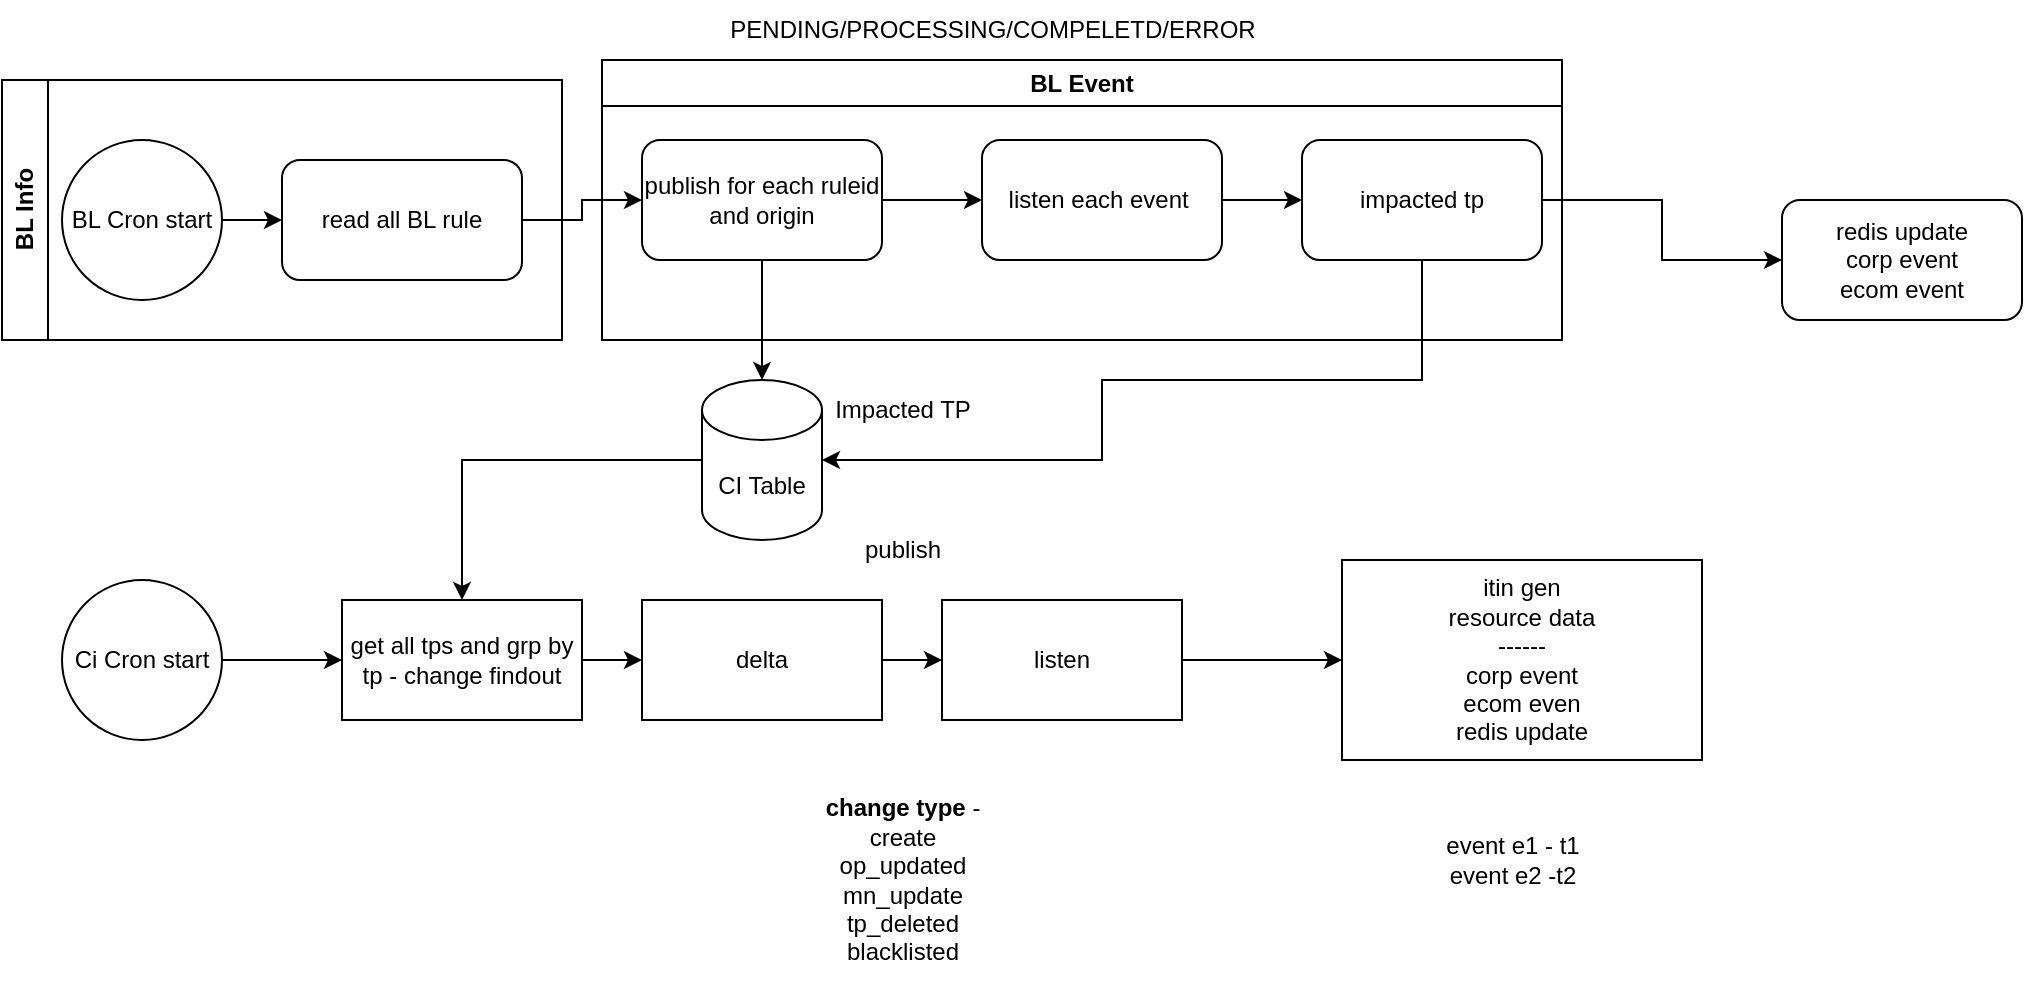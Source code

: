<mxfile version="22.1.16" type="github">
  <diagram name="Page-1" id="0dPgwRXKbLlY3jS-11X_">
    <mxGraphModel dx="1106" dy="519" grid="1" gridSize="10" guides="1" tooltips="1" connect="1" arrows="1" fold="1" page="1" pageScale="1" pageWidth="850" pageHeight="1100" math="0" shadow="0">
      <root>
        <mxCell id="0" />
        <mxCell id="1" parent="0" />
        <mxCell id="W6Cbxzg9iyRtshOsxgw1-5" value="" style="edgeStyle=orthogonalEdgeStyle;rounded=0;orthogonalLoop=1;jettySize=auto;html=1;" edge="1" parent="1" source="W6Cbxzg9iyRtshOsxgw1-3" target="W6Cbxzg9iyRtshOsxgw1-4">
          <mxGeometry relative="1" as="geometry" />
        </mxCell>
        <mxCell id="W6Cbxzg9iyRtshOsxgw1-10" value="r1 - 10 - 5" style="text;html=1;align=center;verticalAlign=middle;resizable=0;points=[];autosize=1;strokeColor=none;fillColor=none;" vertex="1" parent="1">
          <mxGeometry x="440" y="70" width="80" height="30" as="geometry" />
        </mxCell>
        <mxCell id="W6Cbxzg9iyRtshOsxgw1-15" value="" style="edgeStyle=orthogonalEdgeStyle;rounded=0;orthogonalLoop=1;jettySize=auto;html=1;" edge="1" parent="1" source="W6Cbxzg9iyRtshOsxgw1-12" target="W6Cbxzg9iyRtshOsxgw1-14">
          <mxGeometry relative="1" as="geometry" />
        </mxCell>
        <mxCell id="W6Cbxzg9iyRtshOsxgw1-26" style="edgeStyle=orthogonalEdgeStyle;rounded=0;orthogonalLoop=1;jettySize=auto;html=1;" edge="1" parent="1" source="W6Cbxzg9iyRtshOsxgw1-12" target="W6Cbxzg9iyRtshOsxgw1-27">
          <mxGeometry relative="1" as="geometry">
            <mxPoint x="760" y="270" as="targetPoint" />
            <Array as="points">
              <mxPoint x="790" y="200" />
              <mxPoint x="630" y="200" />
            </Array>
          </mxGeometry>
        </mxCell>
        <mxCell id="W6Cbxzg9iyRtshOsxgw1-14" value="redis update&lt;br style=&quot;border-color: var(--border-color);&quot;&gt;corp event&lt;br style=&quot;border-color: var(--border-color);&quot;&gt;ecom event" style="whiteSpace=wrap;html=1;rounded=1;" vertex="1" parent="1">
          <mxGeometry x="970" y="110" width="120" height="60" as="geometry" />
        </mxCell>
        <mxCell id="W6Cbxzg9iyRtshOsxgw1-19" value="" style="edgeStyle=orthogonalEdgeStyle;rounded=0;orthogonalLoop=1;jettySize=auto;html=1;" edge="1" parent="1" source="W6Cbxzg9iyRtshOsxgw1-17" target="W6Cbxzg9iyRtshOsxgw1-18">
          <mxGeometry relative="1" as="geometry" />
        </mxCell>
        <mxCell id="W6Cbxzg9iyRtshOsxgw1-17" value="Ci Cron start" style="ellipse;whiteSpace=wrap;html=1;aspect=fixed;" vertex="1" parent="1">
          <mxGeometry x="110" y="300" width="80" height="80" as="geometry" />
        </mxCell>
        <mxCell id="W6Cbxzg9iyRtshOsxgw1-21" value="" style="edgeStyle=orthogonalEdgeStyle;rounded=0;orthogonalLoop=1;jettySize=auto;html=1;" edge="1" parent="1" source="W6Cbxzg9iyRtshOsxgw1-18" target="W6Cbxzg9iyRtshOsxgw1-20">
          <mxGeometry relative="1" as="geometry" />
        </mxCell>
        <mxCell id="W6Cbxzg9iyRtshOsxgw1-18" value="get all tps and grp by tp - change findout" style="whiteSpace=wrap;html=1;" vertex="1" parent="1">
          <mxGeometry x="250" y="310" width="120" height="60" as="geometry" />
        </mxCell>
        <mxCell id="W6Cbxzg9iyRtshOsxgw1-23" value="" style="edgeStyle=orthogonalEdgeStyle;rounded=0;orthogonalLoop=1;jettySize=auto;html=1;" edge="1" parent="1" source="W6Cbxzg9iyRtshOsxgw1-20" target="W6Cbxzg9iyRtshOsxgw1-22">
          <mxGeometry relative="1" as="geometry" />
        </mxCell>
        <mxCell id="W6Cbxzg9iyRtshOsxgw1-20" value="delta" style="whiteSpace=wrap;html=1;" vertex="1" parent="1">
          <mxGeometry x="400" y="310" width="120" height="60" as="geometry" />
        </mxCell>
        <mxCell id="W6Cbxzg9iyRtshOsxgw1-33" value="" style="edgeStyle=orthogonalEdgeStyle;rounded=0;orthogonalLoop=1;jettySize=auto;html=1;" edge="1" parent="1" source="W6Cbxzg9iyRtshOsxgw1-22" target="W6Cbxzg9iyRtshOsxgw1-32">
          <mxGeometry relative="1" as="geometry" />
        </mxCell>
        <mxCell id="W6Cbxzg9iyRtshOsxgw1-22" value="listen" style="whiteSpace=wrap;html=1;" vertex="1" parent="1">
          <mxGeometry x="550" y="310" width="120" height="60" as="geometry" />
        </mxCell>
        <mxCell id="W6Cbxzg9iyRtshOsxgw1-24" value="publish" style="text;html=1;align=center;verticalAlign=middle;resizable=0;points=[];autosize=1;strokeColor=none;fillColor=none;" vertex="1" parent="1">
          <mxGeometry x="500" y="270" width="60" height="30" as="geometry" />
        </mxCell>
        <mxCell id="W6Cbxzg9iyRtshOsxgw1-28" style="edgeStyle=orthogonalEdgeStyle;rounded=0;orthogonalLoop=1;jettySize=auto;html=1;" edge="1" parent="1" source="W6Cbxzg9iyRtshOsxgw1-27" target="W6Cbxzg9iyRtshOsxgw1-18">
          <mxGeometry relative="1" as="geometry" />
        </mxCell>
        <mxCell id="W6Cbxzg9iyRtshOsxgw1-27" value="CI Table" style="shape=cylinder3;whiteSpace=wrap;html=1;boundedLbl=1;backgroundOutline=1;size=15;" vertex="1" parent="1">
          <mxGeometry x="430" y="200" width="60" height="80" as="geometry" />
        </mxCell>
        <mxCell id="W6Cbxzg9iyRtshOsxgw1-29" value="&lt;b&gt;change type &lt;/b&gt;- &lt;br&gt;create&lt;br&gt;op_updated&lt;br&gt;mn_update&lt;br&gt;tp_deleted&lt;br&gt;blacklisted" style="text;html=1;align=center;verticalAlign=middle;resizable=0;points=[];autosize=1;strokeColor=none;fillColor=none;" vertex="1" parent="1">
          <mxGeometry x="480" y="400" width="100" height="100" as="geometry" />
        </mxCell>
        <mxCell id="W6Cbxzg9iyRtshOsxgw1-31" value="event e1 - t1&lt;br&gt;event e2 -t2" style="text;html=1;align=center;verticalAlign=middle;resizable=0;points=[];autosize=1;strokeColor=none;fillColor=none;" vertex="1" parent="1">
          <mxGeometry x="790" y="420" width="90" height="40" as="geometry" />
        </mxCell>
        <mxCell id="W6Cbxzg9iyRtshOsxgw1-32" value="itin gen&lt;br&gt;resource data&lt;br&gt;------&lt;br&gt;corp event&lt;br&gt;ecom even&lt;br&gt;redis update" style="whiteSpace=wrap;html=1;" vertex="1" parent="1">
          <mxGeometry x="750" y="290" width="180" height="100" as="geometry" />
        </mxCell>
        <mxCell id="W6Cbxzg9iyRtshOsxgw1-34" value="Impacted TP" style="text;html=1;align=center;verticalAlign=middle;resizable=0;points=[];autosize=1;strokeColor=none;fillColor=none;" vertex="1" parent="1">
          <mxGeometry x="485" y="200" width="90" height="30" as="geometry" />
        </mxCell>
        <mxCell id="W6Cbxzg9iyRtshOsxgw1-35" value="BL Info&lt;br&gt;" style="swimlane;horizontal=0;whiteSpace=wrap;html=1;" vertex="1" parent="1">
          <mxGeometry x="80" y="50" width="280" height="130" as="geometry" />
        </mxCell>
        <mxCell id="W6Cbxzg9iyRtshOsxgw1-1" value="BL Cron start" style="ellipse;whiteSpace=wrap;html=1;aspect=fixed;" vertex="1" parent="W6Cbxzg9iyRtshOsxgw1-35">
          <mxGeometry x="30" y="30" width="80" height="80" as="geometry" />
        </mxCell>
        <mxCell id="W6Cbxzg9iyRtshOsxgw1-3" value="read all BL rule" style="rounded=1;whiteSpace=wrap;html=1;" vertex="1" parent="W6Cbxzg9iyRtshOsxgw1-35">
          <mxGeometry x="140" y="40" width="120" height="60" as="geometry" />
        </mxCell>
        <mxCell id="W6Cbxzg9iyRtshOsxgw1-2" style="edgeStyle=orthogonalEdgeStyle;rounded=0;orthogonalLoop=1;jettySize=auto;html=1;entryX=0;entryY=0.5;entryDx=0;entryDy=0;" edge="1" parent="W6Cbxzg9iyRtshOsxgw1-35" source="W6Cbxzg9iyRtshOsxgw1-1" target="W6Cbxzg9iyRtshOsxgw1-3">
          <mxGeometry relative="1" as="geometry">
            <mxPoint x="140" y="90" as="targetPoint" />
          </mxGeometry>
        </mxCell>
        <mxCell id="W6Cbxzg9iyRtshOsxgw1-36" value="BL Event" style="swimlane;whiteSpace=wrap;html=1;" vertex="1" parent="1">
          <mxGeometry x="380" y="40" width="480" height="140" as="geometry" />
        </mxCell>
        <mxCell id="W6Cbxzg9iyRtshOsxgw1-4" value="publish for each ruleid and origin" style="whiteSpace=wrap;html=1;rounded=1;" vertex="1" parent="W6Cbxzg9iyRtshOsxgw1-36">
          <mxGeometry x="20" y="40" width="120" height="60" as="geometry" />
        </mxCell>
        <mxCell id="W6Cbxzg9iyRtshOsxgw1-8" value="listen each event&amp;nbsp;" style="whiteSpace=wrap;html=1;rounded=1;" vertex="1" parent="W6Cbxzg9iyRtshOsxgw1-36">
          <mxGeometry x="190" y="40" width="120" height="60" as="geometry" />
        </mxCell>
        <mxCell id="W6Cbxzg9iyRtshOsxgw1-9" value="" style="edgeStyle=orthogonalEdgeStyle;rounded=0;orthogonalLoop=1;jettySize=auto;html=1;" edge="1" parent="W6Cbxzg9iyRtshOsxgw1-36" source="W6Cbxzg9iyRtshOsxgw1-4" target="W6Cbxzg9iyRtshOsxgw1-8">
          <mxGeometry relative="1" as="geometry" />
        </mxCell>
        <mxCell id="W6Cbxzg9iyRtshOsxgw1-12" value="impacted tp&lt;br&gt;" style="whiteSpace=wrap;html=1;rounded=1;" vertex="1" parent="W6Cbxzg9iyRtshOsxgw1-36">
          <mxGeometry x="350" y="40" width="120" height="60" as="geometry" />
        </mxCell>
        <mxCell id="W6Cbxzg9iyRtshOsxgw1-13" value="" style="edgeStyle=orthogonalEdgeStyle;rounded=0;orthogonalLoop=1;jettySize=auto;html=1;" edge="1" parent="W6Cbxzg9iyRtshOsxgw1-36" source="W6Cbxzg9iyRtshOsxgw1-8" target="W6Cbxzg9iyRtshOsxgw1-12">
          <mxGeometry relative="1" as="geometry" />
        </mxCell>
        <mxCell id="W6Cbxzg9iyRtshOsxgw1-37" style="edgeStyle=orthogonalEdgeStyle;rounded=0;orthogonalLoop=1;jettySize=auto;html=1;entryX=0.5;entryY=0;entryDx=0;entryDy=0;entryPerimeter=0;" edge="1" parent="1" source="W6Cbxzg9iyRtshOsxgw1-4" target="W6Cbxzg9iyRtshOsxgw1-27">
          <mxGeometry relative="1" as="geometry" />
        </mxCell>
        <mxCell id="W6Cbxzg9iyRtshOsxgw1-38" value="PENDING/PROCESSING/COMPELETD/ERROR" style="text;html=1;align=center;verticalAlign=middle;resizable=0;points=[];autosize=1;strokeColor=none;fillColor=none;" vertex="1" parent="1">
          <mxGeometry x="430" y="10" width="290" height="30" as="geometry" />
        </mxCell>
      </root>
    </mxGraphModel>
  </diagram>
</mxfile>

